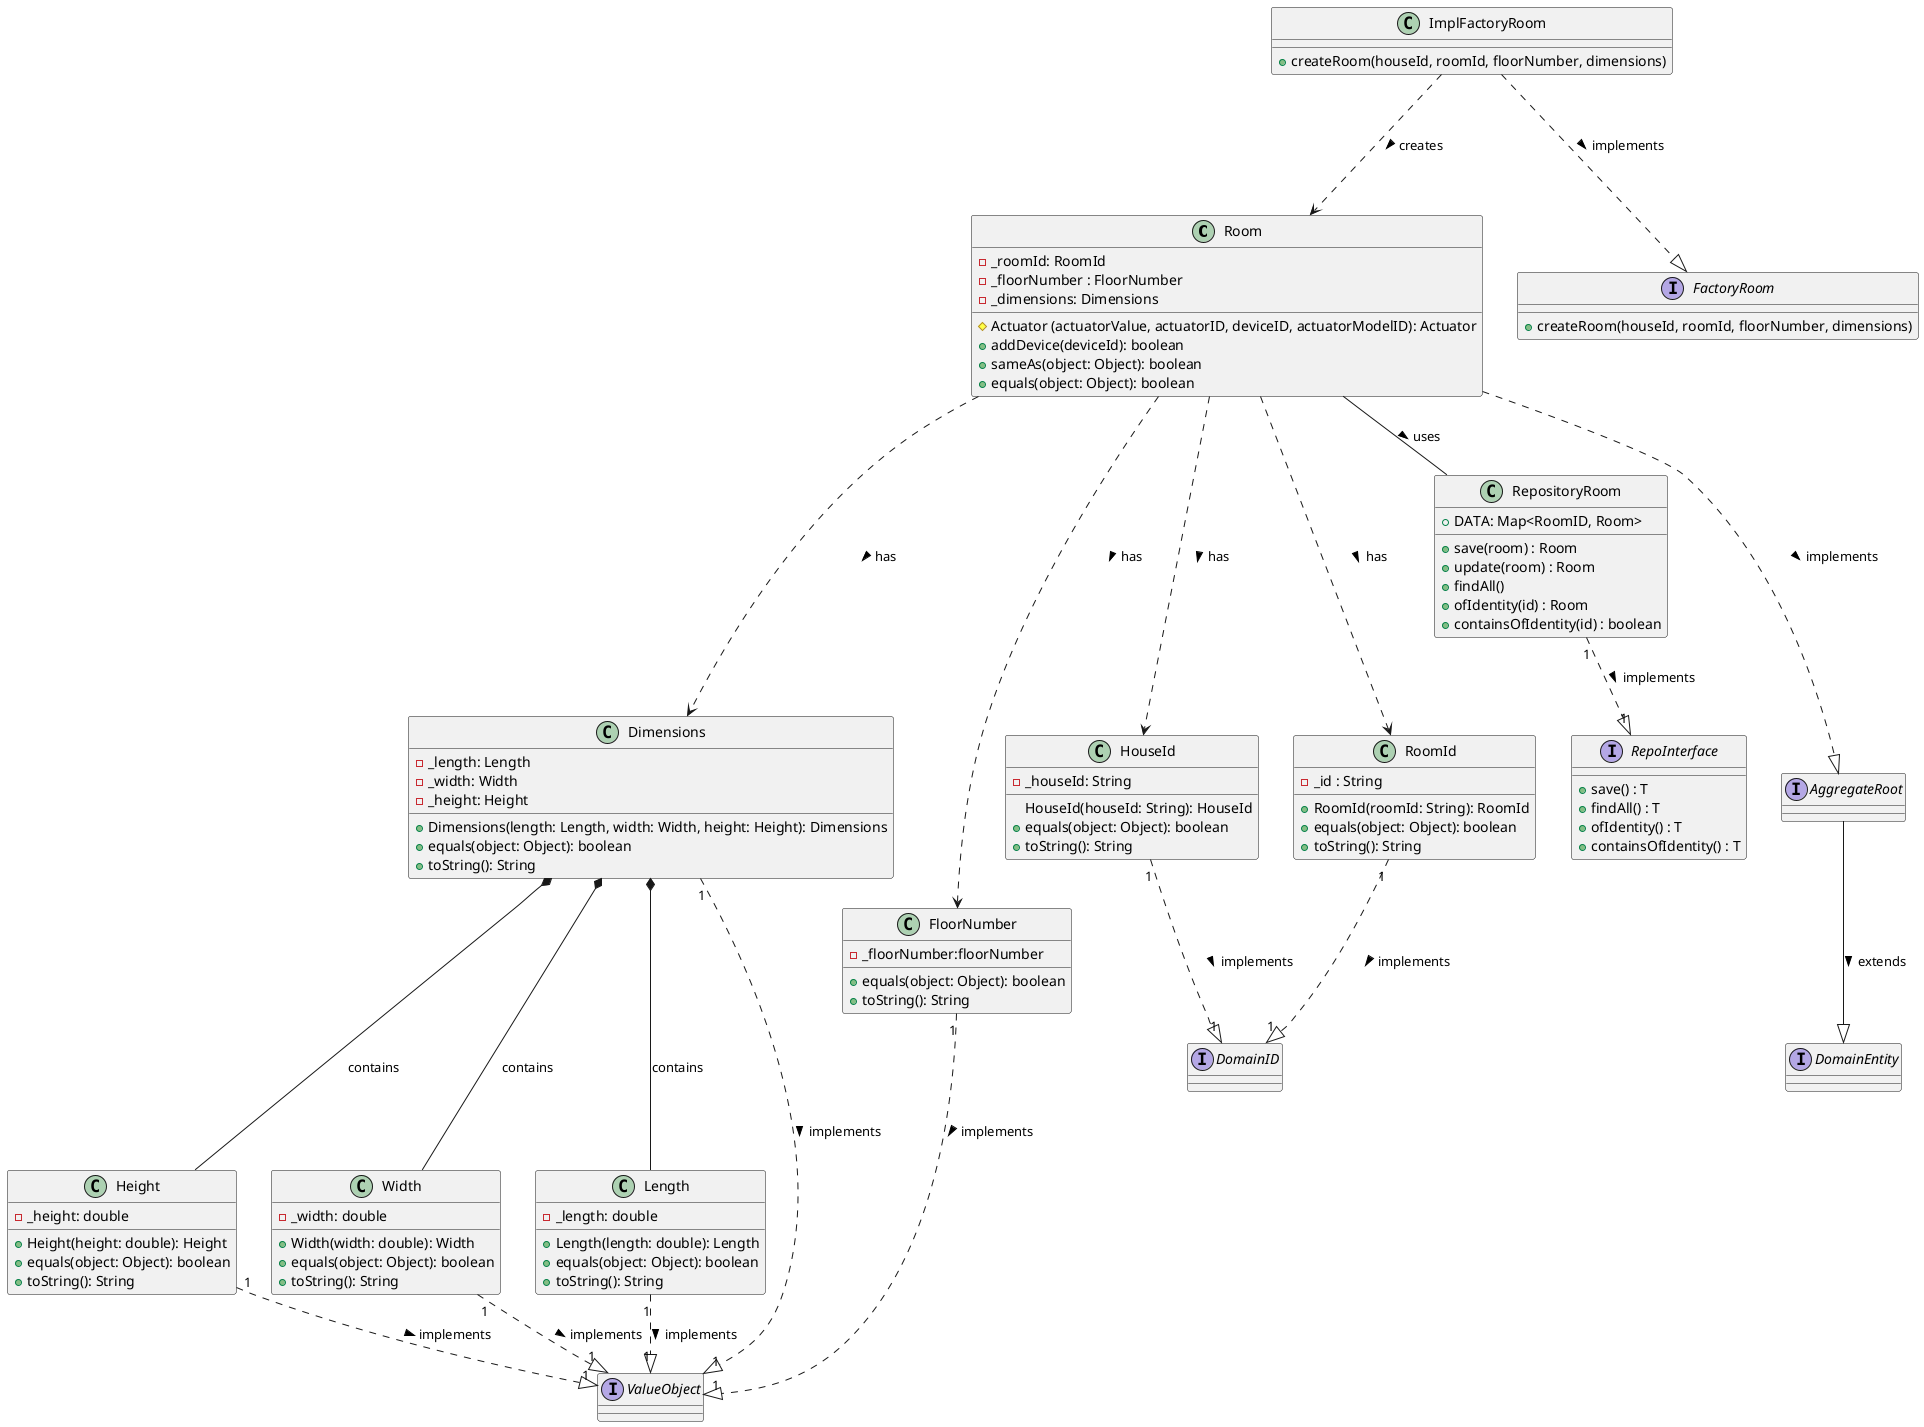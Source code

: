 @startuml
class Room {
    -_roomId: RoomId
    -_floorNumber : FloorNumber
    -_dimensions: Dimensions
    # Actuator (actuatorValue, actuatorID, deviceID, actuatorModelID): Actuator
    + addDevice(deviceId): boolean
    +sameAs(object: Object): boolean
    +equals(object: Object): boolean



}
class Dimensions {
-_length: Length
-_width: Width
-_height: Height
+ Dimensions(length: Length, width: Width, height: Height): Dimensions
+ equals(object: Object): boolean
    + toString(): String
}
class Height {
    -_height: double
    +Height(height: double): Height
    + equals(object: Object): boolean
    + toString(): String
}

class Width {
    -_width: double
    +Width(width: double): Width
    + equals(object: Object): boolean
    + toString(): String
}

class Length {
    -_length: double
    + Length(length: double): Length
    + equals(object: Object): boolean
    + toString(): String
}

class RoomId {
    -_id : String
    + RoomId(roomId: String): RoomId
    + equals(object: Object): boolean
    + toString(): String
}

class FloorNumber {
    -_floorNumber:floorNumber
     + equals(object: Object): boolean
        + toString(): String
}

interface AggregateRoot {
}


interface FactoryRoom {
+ createRoom(houseId, roomId, floorNumber, dimensions)
}

class ImplFactoryRoom {
+ createRoom(houseId, roomId, floorNumber, dimensions)
}

class RepositoryRoom {
    + DATA: Map<RoomID, Room>
    + save(room) : Room
    + update(room) : Room
    + findAll()
    + ofIdentity(id) : Room
    + containsOfIdentity(id) : boolean

}
interface RepoInterface{
+ save() : T
+ findAll() : T
+ ofIdentity() : T
+ containsOfIdentity() : T
 }

class HouseId {
    -_houseId: String
    HouseId(houseId: String): HouseId
    + equals(object: Object): boolean
    + toString(): String
}

interface ValueObject {
}

ImplFactoryRoom ...|> FactoryRoom : implements >
ImplFactoryRoom ...> Room : creates >

interface DomainID {
}
interface DomainEntity {
}



Room ...|> AggregateRoot : implements >
Room...> HouseId : has >
Room...>RoomId : has >
Room...>FloorNumber : has >
Room...> Dimensions : has >
Room -- RepositoryRoom :uses >
RepositoryRoom "1" ..|> "1" RepoInterface : implements >
FloorNumber "1" ..|> "1" ValueObject : implements >
Length "1" ..|> "1" ValueObject : implements >
Width "1" ..|> "1" ValueObject : implements >
Height "1" ..|> "1" ValueObject : implements >
Dimensions "1" ..|> "1" ValueObject : implements >
RoomId "1" ..|> "1" DomainID : implements >
AggregateRoot --|> DomainEntity : extends >
HouseId "1" ..|> "1" DomainID : implements >

Dimensions*--- Length : contains
Dimensions*--- Width : contains
Dimensions*--- Height : contains


@enduml